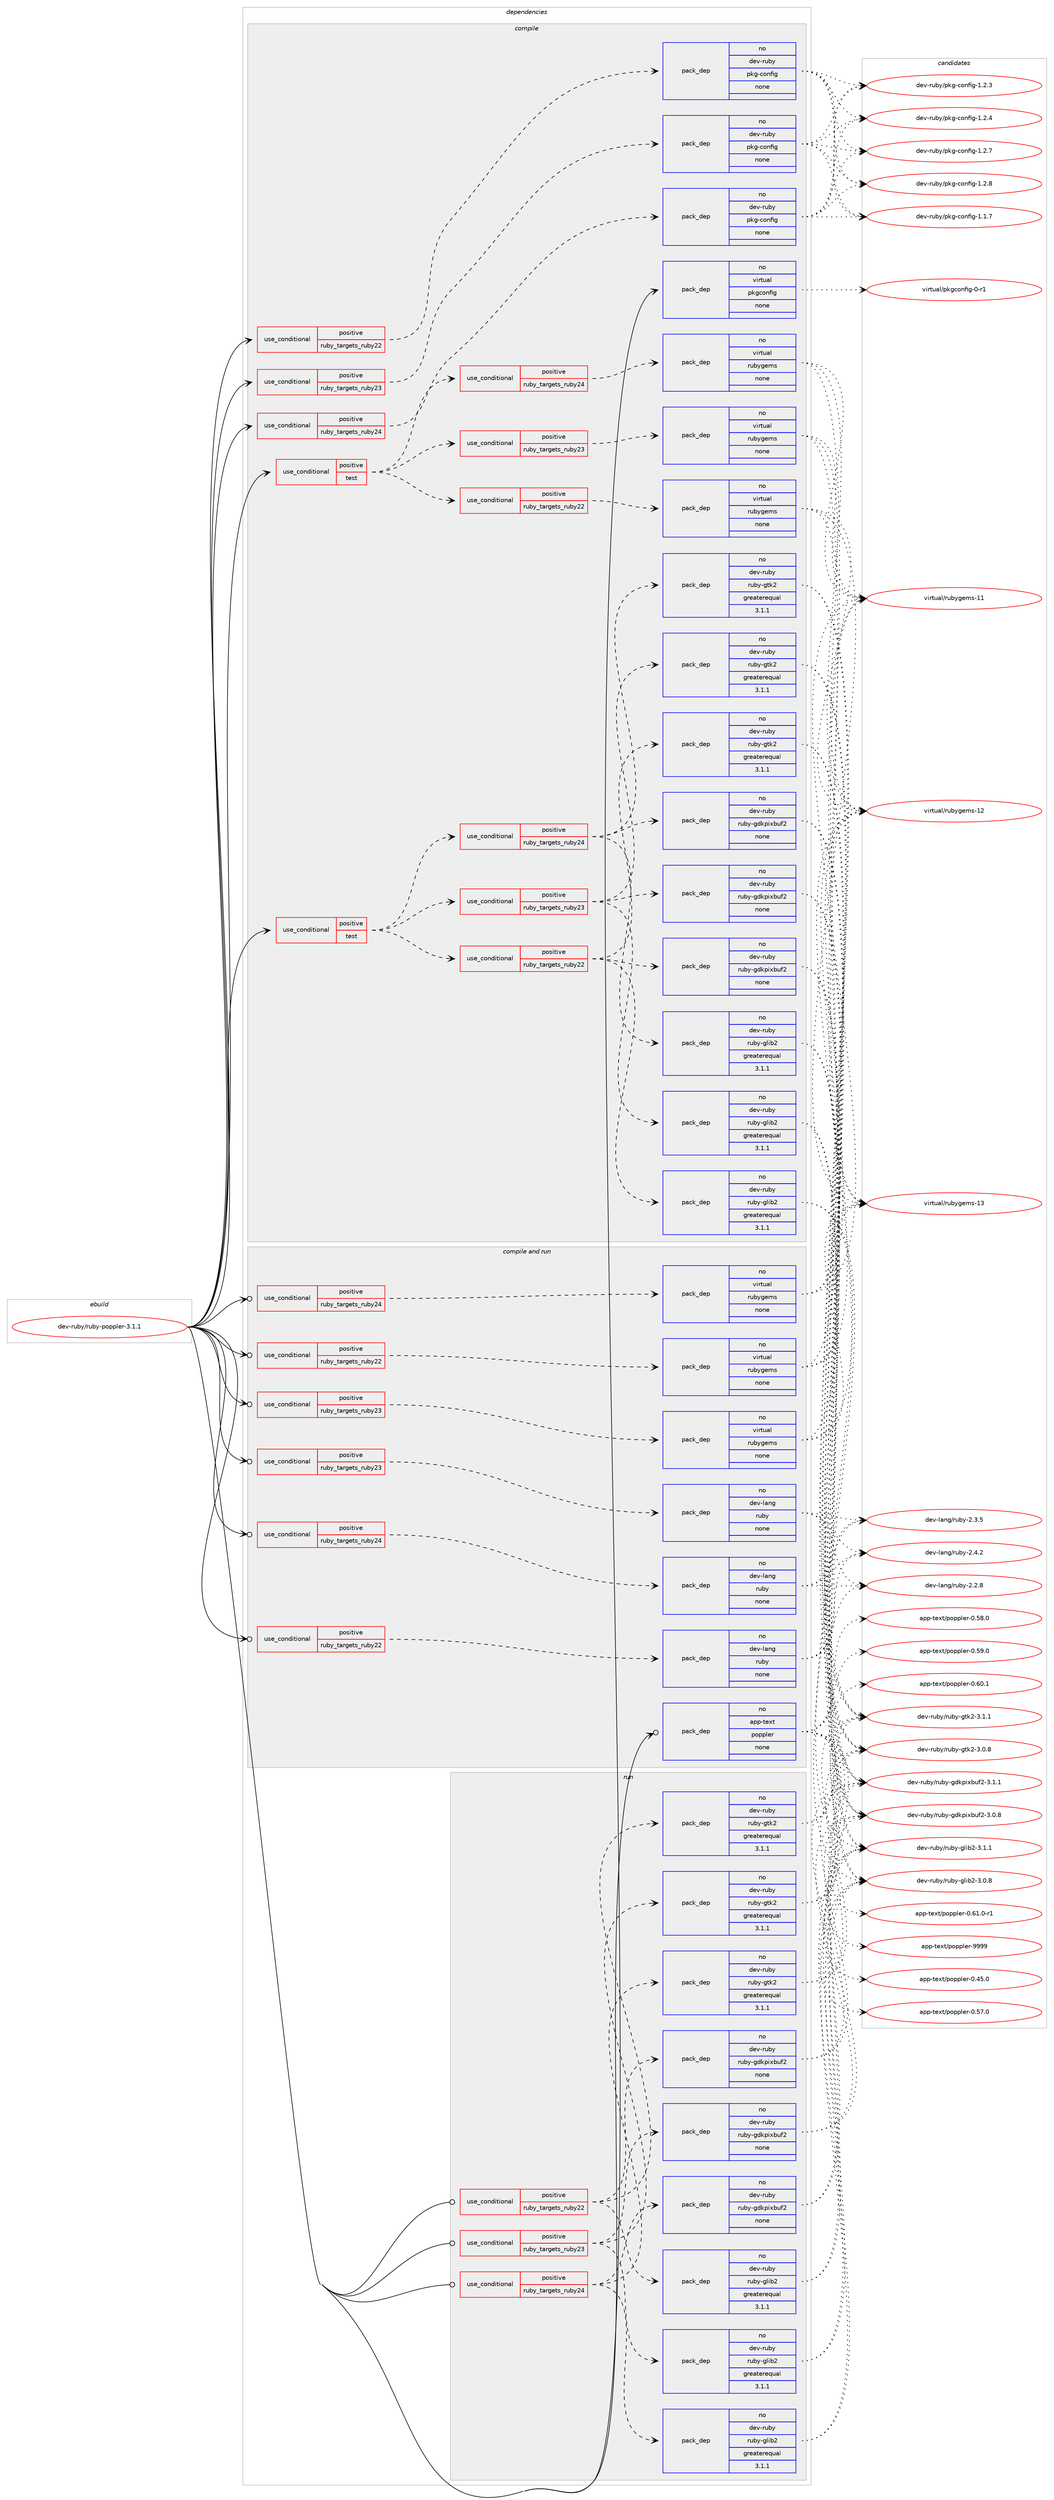 digraph prolog {

# *************
# Graph options
# *************

newrank=true;
concentrate=true;
compound=true;
graph [rankdir=LR,fontname=Helvetica,fontsize=10,ranksep=1.5];#, ranksep=2.5, nodesep=0.2];
edge  [arrowhead=vee];
node  [fontname=Helvetica,fontsize=10];

# **********
# The ebuild
# **********

subgraph cluster_leftcol {
color=gray;
rank=same;
label=<<i>ebuild</i>>;
id [label="dev-ruby/ruby-poppler-3.1.1", color=red, width=4, href="../dev-ruby/ruby-poppler-3.1.1.svg"];
}

# ****************
# The dependencies
# ****************

subgraph cluster_midcol {
color=gray;
label=<<i>dependencies</i>>;
subgraph cluster_compile {
fillcolor="#eeeeee";
style=filled;
label=<<i>compile</i>>;
subgraph cond71620 {
dependency268008 [label=<<TABLE BORDER="0" CELLBORDER="1" CELLSPACING="0" CELLPADDING="4"><TR><TD ROWSPAN="3" CELLPADDING="10">use_conditional</TD></TR><TR><TD>positive</TD></TR><TR><TD>ruby_targets_ruby22</TD></TR></TABLE>>, shape=none, color=red];
subgraph pack192274 {
dependency268009 [label=<<TABLE BORDER="0" CELLBORDER="1" CELLSPACING="0" CELLPADDING="4" WIDTH="220"><TR><TD ROWSPAN="6" CELLPADDING="30">pack_dep</TD></TR><TR><TD WIDTH="110">no</TD></TR><TR><TD>dev-ruby</TD></TR><TR><TD>pkg-config</TD></TR><TR><TD>none</TD></TR><TR><TD></TD></TR></TABLE>>, shape=none, color=blue];
}
dependency268008:e -> dependency268009:w [weight=20,style="dashed",arrowhead="vee"];
}
id:e -> dependency268008:w [weight=20,style="solid",arrowhead="vee"];
subgraph cond71621 {
dependency268010 [label=<<TABLE BORDER="0" CELLBORDER="1" CELLSPACING="0" CELLPADDING="4"><TR><TD ROWSPAN="3" CELLPADDING="10">use_conditional</TD></TR><TR><TD>positive</TD></TR><TR><TD>ruby_targets_ruby23</TD></TR></TABLE>>, shape=none, color=red];
subgraph pack192275 {
dependency268011 [label=<<TABLE BORDER="0" CELLBORDER="1" CELLSPACING="0" CELLPADDING="4" WIDTH="220"><TR><TD ROWSPAN="6" CELLPADDING="30">pack_dep</TD></TR><TR><TD WIDTH="110">no</TD></TR><TR><TD>dev-ruby</TD></TR><TR><TD>pkg-config</TD></TR><TR><TD>none</TD></TR><TR><TD></TD></TR></TABLE>>, shape=none, color=blue];
}
dependency268010:e -> dependency268011:w [weight=20,style="dashed",arrowhead="vee"];
}
id:e -> dependency268010:w [weight=20,style="solid",arrowhead="vee"];
subgraph cond71622 {
dependency268012 [label=<<TABLE BORDER="0" CELLBORDER="1" CELLSPACING="0" CELLPADDING="4"><TR><TD ROWSPAN="3" CELLPADDING="10">use_conditional</TD></TR><TR><TD>positive</TD></TR><TR><TD>ruby_targets_ruby24</TD></TR></TABLE>>, shape=none, color=red];
subgraph pack192276 {
dependency268013 [label=<<TABLE BORDER="0" CELLBORDER="1" CELLSPACING="0" CELLPADDING="4" WIDTH="220"><TR><TD ROWSPAN="6" CELLPADDING="30">pack_dep</TD></TR><TR><TD WIDTH="110">no</TD></TR><TR><TD>dev-ruby</TD></TR><TR><TD>pkg-config</TD></TR><TR><TD>none</TD></TR><TR><TD></TD></TR></TABLE>>, shape=none, color=blue];
}
dependency268012:e -> dependency268013:w [weight=20,style="dashed",arrowhead="vee"];
}
id:e -> dependency268012:w [weight=20,style="solid",arrowhead="vee"];
subgraph cond71623 {
dependency268014 [label=<<TABLE BORDER="0" CELLBORDER="1" CELLSPACING="0" CELLPADDING="4"><TR><TD ROWSPAN="3" CELLPADDING="10">use_conditional</TD></TR><TR><TD>positive</TD></TR><TR><TD>test</TD></TR></TABLE>>, shape=none, color=red];
subgraph cond71624 {
dependency268015 [label=<<TABLE BORDER="0" CELLBORDER="1" CELLSPACING="0" CELLPADDING="4"><TR><TD ROWSPAN="3" CELLPADDING="10">use_conditional</TD></TR><TR><TD>positive</TD></TR><TR><TD>ruby_targets_ruby22</TD></TR></TABLE>>, shape=none, color=red];
subgraph pack192277 {
dependency268016 [label=<<TABLE BORDER="0" CELLBORDER="1" CELLSPACING="0" CELLPADDING="4" WIDTH="220"><TR><TD ROWSPAN="6" CELLPADDING="30">pack_dep</TD></TR><TR><TD WIDTH="110">no</TD></TR><TR><TD>dev-ruby</TD></TR><TR><TD>ruby-gdkpixbuf2</TD></TR><TR><TD>none</TD></TR><TR><TD></TD></TR></TABLE>>, shape=none, color=blue];
}
dependency268015:e -> dependency268016:w [weight=20,style="dashed",arrowhead="vee"];
subgraph pack192278 {
dependency268017 [label=<<TABLE BORDER="0" CELLBORDER="1" CELLSPACING="0" CELLPADDING="4" WIDTH="220"><TR><TD ROWSPAN="6" CELLPADDING="30">pack_dep</TD></TR><TR><TD WIDTH="110">no</TD></TR><TR><TD>dev-ruby</TD></TR><TR><TD>ruby-glib2</TD></TR><TR><TD>greaterequal</TD></TR><TR><TD>3.1.1</TD></TR></TABLE>>, shape=none, color=blue];
}
dependency268015:e -> dependency268017:w [weight=20,style="dashed",arrowhead="vee"];
subgraph pack192279 {
dependency268018 [label=<<TABLE BORDER="0" CELLBORDER="1" CELLSPACING="0" CELLPADDING="4" WIDTH="220"><TR><TD ROWSPAN="6" CELLPADDING="30">pack_dep</TD></TR><TR><TD WIDTH="110">no</TD></TR><TR><TD>dev-ruby</TD></TR><TR><TD>ruby-gtk2</TD></TR><TR><TD>greaterequal</TD></TR><TR><TD>3.1.1</TD></TR></TABLE>>, shape=none, color=blue];
}
dependency268015:e -> dependency268018:w [weight=20,style="dashed",arrowhead="vee"];
}
dependency268014:e -> dependency268015:w [weight=20,style="dashed",arrowhead="vee"];
subgraph cond71625 {
dependency268019 [label=<<TABLE BORDER="0" CELLBORDER="1" CELLSPACING="0" CELLPADDING="4"><TR><TD ROWSPAN="3" CELLPADDING="10">use_conditional</TD></TR><TR><TD>positive</TD></TR><TR><TD>ruby_targets_ruby23</TD></TR></TABLE>>, shape=none, color=red];
subgraph pack192280 {
dependency268020 [label=<<TABLE BORDER="0" CELLBORDER="1" CELLSPACING="0" CELLPADDING="4" WIDTH="220"><TR><TD ROWSPAN="6" CELLPADDING="30">pack_dep</TD></TR><TR><TD WIDTH="110">no</TD></TR><TR><TD>dev-ruby</TD></TR><TR><TD>ruby-gdkpixbuf2</TD></TR><TR><TD>none</TD></TR><TR><TD></TD></TR></TABLE>>, shape=none, color=blue];
}
dependency268019:e -> dependency268020:w [weight=20,style="dashed",arrowhead="vee"];
subgraph pack192281 {
dependency268021 [label=<<TABLE BORDER="0" CELLBORDER="1" CELLSPACING="0" CELLPADDING="4" WIDTH="220"><TR><TD ROWSPAN="6" CELLPADDING="30">pack_dep</TD></TR><TR><TD WIDTH="110">no</TD></TR><TR><TD>dev-ruby</TD></TR><TR><TD>ruby-glib2</TD></TR><TR><TD>greaterequal</TD></TR><TR><TD>3.1.1</TD></TR></TABLE>>, shape=none, color=blue];
}
dependency268019:e -> dependency268021:w [weight=20,style="dashed",arrowhead="vee"];
subgraph pack192282 {
dependency268022 [label=<<TABLE BORDER="0" CELLBORDER="1" CELLSPACING="0" CELLPADDING="4" WIDTH="220"><TR><TD ROWSPAN="6" CELLPADDING="30">pack_dep</TD></TR><TR><TD WIDTH="110">no</TD></TR><TR><TD>dev-ruby</TD></TR><TR><TD>ruby-gtk2</TD></TR><TR><TD>greaterequal</TD></TR><TR><TD>3.1.1</TD></TR></TABLE>>, shape=none, color=blue];
}
dependency268019:e -> dependency268022:w [weight=20,style="dashed",arrowhead="vee"];
}
dependency268014:e -> dependency268019:w [weight=20,style="dashed",arrowhead="vee"];
subgraph cond71626 {
dependency268023 [label=<<TABLE BORDER="0" CELLBORDER="1" CELLSPACING="0" CELLPADDING="4"><TR><TD ROWSPAN="3" CELLPADDING="10">use_conditional</TD></TR><TR><TD>positive</TD></TR><TR><TD>ruby_targets_ruby24</TD></TR></TABLE>>, shape=none, color=red];
subgraph pack192283 {
dependency268024 [label=<<TABLE BORDER="0" CELLBORDER="1" CELLSPACING="0" CELLPADDING="4" WIDTH="220"><TR><TD ROWSPAN="6" CELLPADDING="30">pack_dep</TD></TR><TR><TD WIDTH="110">no</TD></TR><TR><TD>dev-ruby</TD></TR><TR><TD>ruby-gdkpixbuf2</TD></TR><TR><TD>none</TD></TR><TR><TD></TD></TR></TABLE>>, shape=none, color=blue];
}
dependency268023:e -> dependency268024:w [weight=20,style="dashed",arrowhead="vee"];
subgraph pack192284 {
dependency268025 [label=<<TABLE BORDER="0" CELLBORDER="1" CELLSPACING="0" CELLPADDING="4" WIDTH="220"><TR><TD ROWSPAN="6" CELLPADDING="30">pack_dep</TD></TR><TR><TD WIDTH="110">no</TD></TR><TR><TD>dev-ruby</TD></TR><TR><TD>ruby-glib2</TD></TR><TR><TD>greaterequal</TD></TR><TR><TD>3.1.1</TD></TR></TABLE>>, shape=none, color=blue];
}
dependency268023:e -> dependency268025:w [weight=20,style="dashed",arrowhead="vee"];
subgraph pack192285 {
dependency268026 [label=<<TABLE BORDER="0" CELLBORDER="1" CELLSPACING="0" CELLPADDING="4" WIDTH="220"><TR><TD ROWSPAN="6" CELLPADDING="30">pack_dep</TD></TR><TR><TD WIDTH="110">no</TD></TR><TR><TD>dev-ruby</TD></TR><TR><TD>ruby-gtk2</TD></TR><TR><TD>greaterequal</TD></TR><TR><TD>3.1.1</TD></TR></TABLE>>, shape=none, color=blue];
}
dependency268023:e -> dependency268026:w [weight=20,style="dashed",arrowhead="vee"];
}
dependency268014:e -> dependency268023:w [weight=20,style="dashed",arrowhead="vee"];
}
id:e -> dependency268014:w [weight=20,style="solid",arrowhead="vee"];
subgraph cond71627 {
dependency268027 [label=<<TABLE BORDER="0" CELLBORDER="1" CELLSPACING="0" CELLPADDING="4"><TR><TD ROWSPAN="3" CELLPADDING="10">use_conditional</TD></TR><TR><TD>positive</TD></TR><TR><TD>test</TD></TR></TABLE>>, shape=none, color=red];
subgraph cond71628 {
dependency268028 [label=<<TABLE BORDER="0" CELLBORDER="1" CELLSPACING="0" CELLPADDING="4"><TR><TD ROWSPAN="3" CELLPADDING="10">use_conditional</TD></TR><TR><TD>positive</TD></TR><TR><TD>ruby_targets_ruby22</TD></TR></TABLE>>, shape=none, color=red];
subgraph pack192286 {
dependency268029 [label=<<TABLE BORDER="0" CELLBORDER="1" CELLSPACING="0" CELLPADDING="4" WIDTH="220"><TR><TD ROWSPAN="6" CELLPADDING="30">pack_dep</TD></TR><TR><TD WIDTH="110">no</TD></TR><TR><TD>virtual</TD></TR><TR><TD>rubygems</TD></TR><TR><TD>none</TD></TR><TR><TD></TD></TR></TABLE>>, shape=none, color=blue];
}
dependency268028:e -> dependency268029:w [weight=20,style="dashed",arrowhead="vee"];
}
dependency268027:e -> dependency268028:w [weight=20,style="dashed",arrowhead="vee"];
subgraph cond71629 {
dependency268030 [label=<<TABLE BORDER="0" CELLBORDER="1" CELLSPACING="0" CELLPADDING="4"><TR><TD ROWSPAN="3" CELLPADDING="10">use_conditional</TD></TR><TR><TD>positive</TD></TR><TR><TD>ruby_targets_ruby23</TD></TR></TABLE>>, shape=none, color=red];
subgraph pack192287 {
dependency268031 [label=<<TABLE BORDER="0" CELLBORDER="1" CELLSPACING="0" CELLPADDING="4" WIDTH="220"><TR><TD ROWSPAN="6" CELLPADDING="30">pack_dep</TD></TR><TR><TD WIDTH="110">no</TD></TR><TR><TD>virtual</TD></TR><TR><TD>rubygems</TD></TR><TR><TD>none</TD></TR><TR><TD></TD></TR></TABLE>>, shape=none, color=blue];
}
dependency268030:e -> dependency268031:w [weight=20,style="dashed",arrowhead="vee"];
}
dependency268027:e -> dependency268030:w [weight=20,style="dashed",arrowhead="vee"];
subgraph cond71630 {
dependency268032 [label=<<TABLE BORDER="0" CELLBORDER="1" CELLSPACING="0" CELLPADDING="4"><TR><TD ROWSPAN="3" CELLPADDING="10">use_conditional</TD></TR><TR><TD>positive</TD></TR><TR><TD>ruby_targets_ruby24</TD></TR></TABLE>>, shape=none, color=red];
subgraph pack192288 {
dependency268033 [label=<<TABLE BORDER="0" CELLBORDER="1" CELLSPACING="0" CELLPADDING="4" WIDTH="220"><TR><TD ROWSPAN="6" CELLPADDING="30">pack_dep</TD></TR><TR><TD WIDTH="110">no</TD></TR><TR><TD>virtual</TD></TR><TR><TD>rubygems</TD></TR><TR><TD>none</TD></TR><TR><TD></TD></TR></TABLE>>, shape=none, color=blue];
}
dependency268032:e -> dependency268033:w [weight=20,style="dashed",arrowhead="vee"];
}
dependency268027:e -> dependency268032:w [weight=20,style="dashed",arrowhead="vee"];
}
id:e -> dependency268027:w [weight=20,style="solid",arrowhead="vee"];
subgraph pack192289 {
dependency268034 [label=<<TABLE BORDER="0" CELLBORDER="1" CELLSPACING="0" CELLPADDING="4" WIDTH="220"><TR><TD ROWSPAN="6" CELLPADDING="30">pack_dep</TD></TR><TR><TD WIDTH="110">no</TD></TR><TR><TD>virtual</TD></TR><TR><TD>pkgconfig</TD></TR><TR><TD>none</TD></TR><TR><TD></TD></TR></TABLE>>, shape=none, color=blue];
}
id:e -> dependency268034:w [weight=20,style="solid",arrowhead="vee"];
}
subgraph cluster_compileandrun {
fillcolor="#eeeeee";
style=filled;
label=<<i>compile and run</i>>;
subgraph cond71631 {
dependency268035 [label=<<TABLE BORDER="0" CELLBORDER="1" CELLSPACING="0" CELLPADDING="4"><TR><TD ROWSPAN="3" CELLPADDING="10">use_conditional</TD></TR><TR><TD>positive</TD></TR><TR><TD>ruby_targets_ruby22</TD></TR></TABLE>>, shape=none, color=red];
subgraph pack192290 {
dependency268036 [label=<<TABLE BORDER="0" CELLBORDER="1" CELLSPACING="0" CELLPADDING="4" WIDTH="220"><TR><TD ROWSPAN="6" CELLPADDING="30">pack_dep</TD></TR><TR><TD WIDTH="110">no</TD></TR><TR><TD>dev-lang</TD></TR><TR><TD>ruby</TD></TR><TR><TD>none</TD></TR><TR><TD></TD></TR></TABLE>>, shape=none, color=blue];
}
dependency268035:e -> dependency268036:w [weight=20,style="dashed",arrowhead="vee"];
}
id:e -> dependency268035:w [weight=20,style="solid",arrowhead="odotvee"];
subgraph cond71632 {
dependency268037 [label=<<TABLE BORDER="0" CELLBORDER="1" CELLSPACING="0" CELLPADDING="4"><TR><TD ROWSPAN="3" CELLPADDING="10">use_conditional</TD></TR><TR><TD>positive</TD></TR><TR><TD>ruby_targets_ruby22</TD></TR></TABLE>>, shape=none, color=red];
subgraph pack192291 {
dependency268038 [label=<<TABLE BORDER="0" CELLBORDER="1" CELLSPACING="0" CELLPADDING="4" WIDTH="220"><TR><TD ROWSPAN="6" CELLPADDING="30">pack_dep</TD></TR><TR><TD WIDTH="110">no</TD></TR><TR><TD>virtual</TD></TR><TR><TD>rubygems</TD></TR><TR><TD>none</TD></TR><TR><TD></TD></TR></TABLE>>, shape=none, color=blue];
}
dependency268037:e -> dependency268038:w [weight=20,style="dashed",arrowhead="vee"];
}
id:e -> dependency268037:w [weight=20,style="solid",arrowhead="odotvee"];
subgraph cond71633 {
dependency268039 [label=<<TABLE BORDER="0" CELLBORDER="1" CELLSPACING="0" CELLPADDING="4"><TR><TD ROWSPAN="3" CELLPADDING="10">use_conditional</TD></TR><TR><TD>positive</TD></TR><TR><TD>ruby_targets_ruby23</TD></TR></TABLE>>, shape=none, color=red];
subgraph pack192292 {
dependency268040 [label=<<TABLE BORDER="0" CELLBORDER="1" CELLSPACING="0" CELLPADDING="4" WIDTH="220"><TR><TD ROWSPAN="6" CELLPADDING="30">pack_dep</TD></TR><TR><TD WIDTH="110">no</TD></TR><TR><TD>dev-lang</TD></TR><TR><TD>ruby</TD></TR><TR><TD>none</TD></TR><TR><TD></TD></TR></TABLE>>, shape=none, color=blue];
}
dependency268039:e -> dependency268040:w [weight=20,style="dashed",arrowhead="vee"];
}
id:e -> dependency268039:w [weight=20,style="solid",arrowhead="odotvee"];
subgraph cond71634 {
dependency268041 [label=<<TABLE BORDER="0" CELLBORDER="1" CELLSPACING="0" CELLPADDING="4"><TR><TD ROWSPAN="3" CELLPADDING="10">use_conditional</TD></TR><TR><TD>positive</TD></TR><TR><TD>ruby_targets_ruby23</TD></TR></TABLE>>, shape=none, color=red];
subgraph pack192293 {
dependency268042 [label=<<TABLE BORDER="0" CELLBORDER="1" CELLSPACING="0" CELLPADDING="4" WIDTH="220"><TR><TD ROWSPAN="6" CELLPADDING="30">pack_dep</TD></TR><TR><TD WIDTH="110">no</TD></TR><TR><TD>virtual</TD></TR><TR><TD>rubygems</TD></TR><TR><TD>none</TD></TR><TR><TD></TD></TR></TABLE>>, shape=none, color=blue];
}
dependency268041:e -> dependency268042:w [weight=20,style="dashed",arrowhead="vee"];
}
id:e -> dependency268041:w [weight=20,style="solid",arrowhead="odotvee"];
subgraph cond71635 {
dependency268043 [label=<<TABLE BORDER="0" CELLBORDER="1" CELLSPACING="0" CELLPADDING="4"><TR><TD ROWSPAN="3" CELLPADDING="10">use_conditional</TD></TR><TR><TD>positive</TD></TR><TR><TD>ruby_targets_ruby24</TD></TR></TABLE>>, shape=none, color=red];
subgraph pack192294 {
dependency268044 [label=<<TABLE BORDER="0" CELLBORDER="1" CELLSPACING="0" CELLPADDING="4" WIDTH="220"><TR><TD ROWSPAN="6" CELLPADDING="30">pack_dep</TD></TR><TR><TD WIDTH="110">no</TD></TR><TR><TD>dev-lang</TD></TR><TR><TD>ruby</TD></TR><TR><TD>none</TD></TR><TR><TD></TD></TR></TABLE>>, shape=none, color=blue];
}
dependency268043:e -> dependency268044:w [weight=20,style="dashed",arrowhead="vee"];
}
id:e -> dependency268043:w [weight=20,style="solid",arrowhead="odotvee"];
subgraph cond71636 {
dependency268045 [label=<<TABLE BORDER="0" CELLBORDER="1" CELLSPACING="0" CELLPADDING="4"><TR><TD ROWSPAN="3" CELLPADDING="10">use_conditional</TD></TR><TR><TD>positive</TD></TR><TR><TD>ruby_targets_ruby24</TD></TR></TABLE>>, shape=none, color=red];
subgraph pack192295 {
dependency268046 [label=<<TABLE BORDER="0" CELLBORDER="1" CELLSPACING="0" CELLPADDING="4" WIDTH="220"><TR><TD ROWSPAN="6" CELLPADDING="30">pack_dep</TD></TR><TR><TD WIDTH="110">no</TD></TR><TR><TD>virtual</TD></TR><TR><TD>rubygems</TD></TR><TR><TD>none</TD></TR><TR><TD></TD></TR></TABLE>>, shape=none, color=blue];
}
dependency268045:e -> dependency268046:w [weight=20,style="dashed",arrowhead="vee"];
}
id:e -> dependency268045:w [weight=20,style="solid",arrowhead="odotvee"];
subgraph pack192296 {
dependency268047 [label=<<TABLE BORDER="0" CELLBORDER="1" CELLSPACING="0" CELLPADDING="4" WIDTH="220"><TR><TD ROWSPAN="6" CELLPADDING="30">pack_dep</TD></TR><TR><TD WIDTH="110">no</TD></TR><TR><TD>app-text</TD></TR><TR><TD>poppler</TD></TR><TR><TD>none</TD></TR><TR><TD></TD></TR></TABLE>>, shape=none, color=blue];
}
id:e -> dependency268047:w [weight=20,style="solid",arrowhead="odotvee"];
}
subgraph cluster_run {
fillcolor="#eeeeee";
style=filled;
label=<<i>run</i>>;
subgraph cond71637 {
dependency268048 [label=<<TABLE BORDER="0" CELLBORDER="1" CELLSPACING="0" CELLPADDING="4"><TR><TD ROWSPAN="3" CELLPADDING="10">use_conditional</TD></TR><TR><TD>positive</TD></TR><TR><TD>ruby_targets_ruby22</TD></TR></TABLE>>, shape=none, color=red];
subgraph pack192297 {
dependency268049 [label=<<TABLE BORDER="0" CELLBORDER="1" CELLSPACING="0" CELLPADDING="4" WIDTH="220"><TR><TD ROWSPAN="6" CELLPADDING="30">pack_dep</TD></TR><TR><TD WIDTH="110">no</TD></TR><TR><TD>dev-ruby</TD></TR><TR><TD>ruby-gdkpixbuf2</TD></TR><TR><TD>none</TD></TR><TR><TD></TD></TR></TABLE>>, shape=none, color=blue];
}
dependency268048:e -> dependency268049:w [weight=20,style="dashed",arrowhead="vee"];
subgraph pack192298 {
dependency268050 [label=<<TABLE BORDER="0" CELLBORDER="1" CELLSPACING="0" CELLPADDING="4" WIDTH="220"><TR><TD ROWSPAN="6" CELLPADDING="30">pack_dep</TD></TR><TR><TD WIDTH="110">no</TD></TR><TR><TD>dev-ruby</TD></TR><TR><TD>ruby-glib2</TD></TR><TR><TD>greaterequal</TD></TR><TR><TD>3.1.1</TD></TR></TABLE>>, shape=none, color=blue];
}
dependency268048:e -> dependency268050:w [weight=20,style="dashed",arrowhead="vee"];
subgraph pack192299 {
dependency268051 [label=<<TABLE BORDER="0" CELLBORDER="1" CELLSPACING="0" CELLPADDING="4" WIDTH="220"><TR><TD ROWSPAN="6" CELLPADDING="30">pack_dep</TD></TR><TR><TD WIDTH="110">no</TD></TR><TR><TD>dev-ruby</TD></TR><TR><TD>ruby-gtk2</TD></TR><TR><TD>greaterequal</TD></TR><TR><TD>3.1.1</TD></TR></TABLE>>, shape=none, color=blue];
}
dependency268048:e -> dependency268051:w [weight=20,style="dashed",arrowhead="vee"];
}
id:e -> dependency268048:w [weight=20,style="solid",arrowhead="odot"];
subgraph cond71638 {
dependency268052 [label=<<TABLE BORDER="0" CELLBORDER="1" CELLSPACING="0" CELLPADDING="4"><TR><TD ROWSPAN="3" CELLPADDING="10">use_conditional</TD></TR><TR><TD>positive</TD></TR><TR><TD>ruby_targets_ruby23</TD></TR></TABLE>>, shape=none, color=red];
subgraph pack192300 {
dependency268053 [label=<<TABLE BORDER="0" CELLBORDER="1" CELLSPACING="0" CELLPADDING="4" WIDTH="220"><TR><TD ROWSPAN="6" CELLPADDING="30">pack_dep</TD></TR><TR><TD WIDTH="110">no</TD></TR><TR><TD>dev-ruby</TD></TR><TR><TD>ruby-gdkpixbuf2</TD></TR><TR><TD>none</TD></TR><TR><TD></TD></TR></TABLE>>, shape=none, color=blue];
}
dependency268052:e -> dependency268053:w [weight=20,style="dashed",arrowhead="vee"];
subgraph pack192301 {
dependency268054 [label=<<TABLE BORDER="0" CELLBORDER="1" CELLSPACING="0" CELLPADDING="4" WIDTH="220"><TR><TD ROWSPAN="6" CELLPADDING="30">pack_dep</TD></TR><TR><TD WIDTH="110">no</TD></TR><TR><TD>dev-ruby</TD></TR><TR><TD>ruby-glib2</TD></TR><TR><TD>greaterequal</TD></TR><TR><TD>3.1.1</TD></TR></TABLE>>, shape=none, color=blue];
}
dependency268052:e -> dependency268054:w [weight=20,style="dashed",arrowhead="vee"];
subgraph pack192302 {
dependency268055 [label=<<TABLE BORDER="0" CELLBORDER="1" CELLSPACING="0" CELLPADDING="4" WIDTH="220"><TR><TD ROWSPAN="6" CELLPADDING="30">pack_dep</TD></TR><TR><TD WIDTH="110">no</TD></TR><TR><TD>dev-ruby</TD></TR><TR><TD>ruby-gtk2</TD></TR><TR><TD>greaterequal</TD></TR><TR><TD>3.1.1</TD></TR></TABLE>>, shape=none, color=blue];
}
dependency268052:e -> dependency268055:w [weight=20,style="dashed",arrowhead="vee"];
}
id:e -> dependency268052:w [weight=20,style="solid",arrowhead="odot"];
subgraph cond71639 {
dependency268056 [label=<<TABLE BORDER="0" CELLBORDER="1" CELLSPACING="0" CELLPADDING="4"><TR><TD ROWSPAN="3" CELLPADDING="10">use_conditional</TD></TR><TR><TD>positive</TD></TR><TR><TD>ruby_targets_ruby24</TD></TR></TABLE>>, shape=none, color=red];
subgraph pack192303 {
dependency268057 [label=<<TABLE BORDER="0" CELLBORDER="1" CELLSPACING="0" CELLPADDING="4" WIDTH="220"><TR><TD ROWSPAN="6" CELLPADDING="30">pack_dep</TD></TR><TR><TD WIDTH="110">no</TD></TR><TR><TD>dev-ruby</TD></TR><TR><TD>ruby-gdkpixbuf2</TD></TR><TR><TD>none</TD></TR><TR><TD></TD></TR></TABLE>>, shape=none, color=blue];
}
dependency268056:e -> dependency268057:w [weight=20,style="dashed",arrowhead="vee"];
subgraph pack192304 {
dependency268058 [label=<<TABLE BORDER="0" CELLBORDER="1" CELLSPACING="0" CELLPADDING="4" WIDTH="220"><TR><TD ROWSPAN="6" CELLPADDING="30">pack_dep</TD></TR><TR><TD WIDTH="110">no</TD></TR><TR><TD>dev-ruby</TD></TR><TR><TD>ruby-glib2</TD></TR><TR><TD>greaterequal</TD></TR><TR><TD>3.1.1</TD></TR></TABLE>>, shape=none, color=blue];
}
dependency268056:e -> dependency268058:w [weight=20,style="dashed",arrowhead="vee"];
subgraph pack192305 {
dependency268059 [label=<<TABLE BORDER="0" CELLBORDER="1" CELLSPACING="0" CELLPADDING="4" WIDTH="220"><TR><TD ROWSPAN="6" CELLPADDING="30">pack_dep</TD></TR><TR><TD WIDTH="110">no</TD></TR><TR><TD>dev-ruby</TD></TR><TR><TD>ruby-gtk2</TD></TR><TR><TD>greaterequal</TD></TR><TR><TD>3.1.1</TD></TR></TABLE>>, shape=none, color=blue];
}
dependency268056:e -> dependency268059:w [weight=20,style="dashed",arrowhead="vee"];
}
id:e -> dependency268056:w [weight=20,style="solid",arrowhead="odot"];
}
}

# **************
# The candidates
# **************

subgraph cluster_choices {
rank=same;
color=gray;
label=<<i>candidates</i>>;

subgraph choice192274 {
color=black;
nodesep=1;
choice1001011184511411798121471121071034599111110102105103454946494655 [label="dev-ruby/pkg-config-1.1.7", color=red, width=4,href="../dev-ruby/pkg-config-1.1.7.svg"];
choice1001011184511411798121471121071034599111110102105103454946504651 [label="dev-ruby/pkg-config-1.2.3", color=red, width=4,href="../dev-ruby/pkg-config-1.2.3.svg"];
choice1001011184511411798121471121071034599111110102105103454946504652 [label="dev-ruby/pkg-config-1.2.4", color=red, width=4,href="../dev-ruby/pkg-config-1.2.4.svg"];
choice1001011184511411798121471121071034599111110102105103454946504655 [label="dev-ruby/pkg-config-1.2.7", color=red, width=4,href="../dev-ruby/pkg-config-1.2.7.svg"];
choice1001011184511411798121471121071034599111110102105103454946504656 [label="dev-ruby/pkg-config-1.2.8", color=red, width=4,href="../dev-ruby/pkg-config-1.2.8.svg"];
dependency268009:e -> choice1001011184511411798121471121071034599111110102105103454946494655:w [style=dotted,weight="100"];
dependency268009:e -> choice1001011184511411798121471121071034599111110102105103454946504651:w [style=dotted,weight="100"];
dependency268009:e -> choice1001011184511411798121471121071034599111110102105103454946504652:w [style=dotted,weight="100"];
dependency268009:e -> choice1001011184511411798121471121071034599111110102105103454946504655:w [style=dotted,weight="100"];
dependency268009:e -> choice1001011184511411798121471121071034599111110102105103454946504656:w [style=dotted,weight="100"];
}
subgraph choice192275 {
color=black;
nodesep=1;
choice1001011184511411798121471121071034599111110102105103454946494655 [label="dev-ruby/pkg-config-1.1.7", color=red, width=4,href="../dev-ruby/pkg-config-1.1.7.svg"];
choice1001011184511411798121471121071034599111110102105103454946504651 [label="dev-ruby/pkg-config-1.2.3", color=red, width=4,href="../dev-ruby/pkg-config-1.2.3.svg"];
choice1001011184511411798121471121071034599111110102105103454946504652 [label="dev-ruby/pkg-config-1.2.4", color=red, width=4,href="../dev-ruby/pkg-config-1.2.4.svg"];
choice1001011184511411798121471121071034599111110102105103454946504655 [label="dev-ruby/pkg-config-1.2.7", color=red, width=4,href="../dev-ruby/pkg-config-1.2.7.svg"];
choice1001011184511411798121471121071034599111110102105103454946504656 [label="dev-ruby/pkg-config-1.2.8", color=red, width=4,href="../dev-ruby/pkg-config-1.2.8.svg"];
dependency268011:e -> choice1001011184511411798121471121071034599111110102105103454946494655:w [style=dotted,weight="100"];
dependency268011:e -> choice1001011184511411798121471121071034599111110102105103454946504651:w [style=dotted,weight="100"];
dependency268011:e -> choice1001011184511411798121471121071034599111110102105103454946504652:w [style=dotted,weight="100"];
dependency268011:e -> choice1001011184511411798121471121071034599111110102105103454946504655:w [style=dotted,weight="100"];
dependency268011:e -> choice1001011184511411798121471121071034599111110102105103454946504656:w [style=dotted,weight="100"];
}
subgraph choice192276 {
color=black;
nodesep=1;
choice1001011184511411798121471121071034599111110102105103454946494655 [label="dev-ruby/pkg-config-1.1.7", color=red, width=4,href="../dev-ruby/pkg-config-1.1.7.svg"];
choice1001011184511411798121471121071034599111110102105103454946504651 [label="dev-ruby/pkg-config-1.2.3", color=red, width=4,href="../dev-ruby/pkg-config-1.2.3.svg"];
choice1001011184511411798121471121071034599111110102105103454946504652 [label="dev-ruby/pkg-config-1.2.4", color=red, width=4,href="../dev-ruby/pkg-config-1.2.4.svg"];
choice1001011184511411798121471121071034599111110102105103454946504655 [label="dev-ruby/pkg-config-1.2.7", color=red, width=4,href="../dev-ruby/pkg-config-1.2.7.svg"];
choice1001011184511411798121471121071034599111110102105103454946504656 [label="dev-ruby/pkg-config-1.2.8", color=red, width=4,href="../dev-ruby/pkg-config-1.2.8.svg"];
dependency268013:e -> choice1001011184511411798121471121071034599111110102105103454946494655:w [style=dotted,weight="100"];
dependency268013:e -> choice1001011184511411798121471121071034599111110102105103454946504651:w [style=dotted,weight="100"];
dependency268013:e -> choice1001011184511411798121471121071034599111110102105103454946504652:w [style=dotted,weight="100"];
dependency268013:e -> choice1001011184511411798121471121071034599111110102105103454946504655:w [style=dotted,weight="100"];
dependency268013:e -> choice1001011184511411798121471121071034599111110102105103454946504656:w [style=dotted,weight="100"];
}
subgraph choice192277 {
color=black;
nodesep=1;
choice10010111845114117981214711411798121451031001071121051209811710250455146484656 [label="dev-ruby/ruby-gdkpixbuf2-3.0.8", color=red, width=4,href="../dev-ruby/ruby-gdkpixbuf2-3.0.8.svg"];
choice10010111845114117981214711411798121451031001071121051209811710250455146494649 [label="dev-ruby/ruby-gdkpixbuf2-3.1.1", color=red, width=4,href="../dev-ruby/ruby-gdkpixbuf2-3.1.1.svg"];
dependency268016:e -> choice10010111845114117981214711411798121451031001071121051209811710250455146484656:w [style=dotted,weight="100"];
dependency268016:e -> choice10010111845114117981214711411798121451031001071121051209811710250455146494649:w [style=dotted,weight="100"];
}
subgraph choice192278 {
color=black;
nodesep=1;
choice10010111845114117981214711411798121451031081059850455146484656 [label="dev-ruby/ruby-glib2-3.0.8", color=red, width=4,href="../dev-ruby/ruby-glib2-3.0.8.svg"];
choice10010111845114117981214711411798121451031081059850455146494649 [label="dev-ruby/ruby-glib2-3.1.1", color=red, width=4,href="../dev-ruby/ruby-glib2-3.1.1.svg"];
dependency268017:e -> choice10010111845114117981214711411798121451031081059850455146484656:w [style=dotted,weight="100"];
dependency268017:e -> choice10010111845114117981214711411798121451031081059850455146494649:w [style=dotted,weight="100"];
}
subgraph choice192279 {
color=black;
nodesep=1;
choice100101118451141179812147114117981214510311610750455146484656 [label="dev-ruby/ruby-gtk2-3.0.8", color=red, width=4,href="../dev-ruby/ruby-gtk2-3.0.8.svg"];
choice100101118451141179812147114117981214510311610750455146494649 [label="dev-ruby/ruby-gtk2-3.1.1", color=red, width=4,href="../dev-ruby/ruby-gtk2-3.1.1.svg"];
dependency268018:e -> choice100101118451141179812147114117981214510311610750455146484656:w [style=dotted,weight="100"];
dependency268018:e -> choice100101118451141179812147114117981214510311610750455146494649:w [style=dotted,weight="100"];
}
subgraph choice192280 {
color=black;
nodesep=1;
choice10010111845114117981214711411798121451031001071121051209811710250455146484656 [label="dev-ruby/ruby-gdkpixbuf2-3.0.8", color=red, width=4,href="../dev-ruby/ruby-gdkpixbuf2-3.0.8.svg"];
choice10010111845114117981214711411798121451031001071121051209811710250455146494649 [label="dev-ruby/ruby-gdkpixbuf2-3.1.1", color=red, width=4,href="../dev-ruby/ruby-gdkpixbuf2-3.1.1.svg"];
dependency268020:e -> choice10010111845114117981214711411798121451031001071121051209811710250455146484656:w [style=dotted,weight="100"];
dependency268020:e -> choice10010111845114117981214711411798121451031001071121051209811710250455146494649:w [style=dotted,weight="100"];
}
subgraph choice192281 {
color=black;
nodesep=1;
choice10010111845114117981214711411798121451031081059850455146484656 [label="dev-ruby/ruby-glib2-3.0.8", color=red, width=4,href="../dev-ruby/ruby-glib2-3.0.8.svg"];
choice10010111845114117981214711411798121451031081059850455146494649 [label="dev-ruby/ruby-glib2-3.1.1", color=red, width=4,href="../dev-ruby/ruby-glib2-3.1.1.svg"];
dependency268021:e -> choice10010111845114117981214711411798121451031081059850455146484656:w [style=dotted,weight="100"];
dependency268021:e -> choice10010111845114117981214711411798121451031081059850455146494649:w [style=dotted,weight="100"];
}
subgraph choice192282 {
color=black;
nodesep=1;
choice100101118451141179812147114117981214510311610750455146484656 [label="dev-ruby/ruby-gtk2-3.0.8", color=red, width=4,href="../dev-ruby/ruby-gtk2-3.0.8.svg"];
choice100101118451141179812147114117981214510311610750455146494649 [label="dev-ruby/ruby-gtk2-3.1.1", color=red, width=4,href="../dev-ruby/ruby-gtk2-3.1.1.svg"];
dependency268022:e -> choice100101118451141179812147114117981214510311610750455146484656:w [style=dotted,weight="100"];
dependency268022:e -> choice100101118451141179812147114117981214510311610750455146494649:w [style=dotted,weight="100"];
}
subgraph choice192283 {
color=black;
nodesep=1;
choice10010111845114117981214711411798121451031001071121051209811710250455146484656 [label="dev-ruby/ruby-gdkpixbuf2-3.0.8", color=red, width=4,href="../dev-ruby/ruby-gdkpixbuf2-3.0.8.svg"];
choice10010111845114117981214711411798121451031001071121051209811710250455146494649 [label="dev-ruby/ruby-gdkpixbuf2-3.1.1", color=red, width=4,href="../dev-ruby/ruby-gdkpixbuf2-3.1.1.svg"];
dependency268024:e -> choice10010111845114117981214711411798121451031001071121051209811710250455146484656:w [style=dotted,weight="100"];
dependency268024:e -> choice10010111845114117981214711411798121451031001071121051209811710250455146494649:w [style=dotted,weight="100"];
}
subgraph choice192284 {
color=black;
nodesep=1;
choice10010111845114117981214711411798121451031081059850455146484656 [label="dev-ruby/ruby-glib2-3.0.8", color=red, width=4,href="../dev-ruby/ruby-glib2-3.0.8.svg"];
choice10010111845114117981214711411798121451031081059850455146494649 [label="dev-ruby/ruby-glib2-3.1.1", color=red, width=4,href="../dev-ruby/ruby-glib2-3.1.1.svg"];
dependency268025:e -> choice10010111845114117981214711411798121451031081059850455146484656:w [style=dotted,weight="100"];
dependency268025:e -> choice10010111845114117981214711411798121451031081059850455146494649:w [style=dotted,weight="100"];
}
subgraph choice192285 {
color=black;
nodesep=1;
choice100101118451141179812147114117981214510311610750455146484656 [label="dev-ruby/ruby-gtk2-3.0.8", color=red, width=4,href="../dev-ruby/ruby-gtk2-3.0.8.svg"];
choice100101118451141179812147114117981214510311610750455146494649 [label="dev-ruby/ruby-gtk2-3.1.1", color=red, width=4,href="../dev-ruby/ruby-gtk2-3.1.1.svg"];
dependency268026:e -> choice100101118451141179812147114117981214510311610750455146484656:w [style=dotted,weight="100"];
dependency268026:e -> choice100101118451141179812147114117981214510311610750455146494649:w [style=dotted,weight="100"];
}
subgraph choice192286 {
color=black;
nodesep=1;
choice118105114116117971084711411798121103101109115454949 [label="virtual/rubygems-11", color=red, width=4,href="../virtual/rubygems-11.svg"];
choice118105114116117971084711411798121103101109115454950 [label="virtual/rubygems-12", color=red, width=4,href="../virtual/rubygems-12.svg"];
choice118105114116117971084711411798121103101109115454951 [label="virtual/rubygems-13", color=red, width=4,href="../virtual/rubygems-13.svg"];
dependency268029:e -> choice118105114116117971084711411798121103101109115454949:w [style=dotted,weight="100"];
dependency268029:e -> choice118105114116117971084711411798121103101109115454950:w [style=dotted,weight="100"];
dependency268029:e -> choice118105114116117971084711411798121103101109115454951:w [style=dotted,weight="100"];
}
subgraph choice192287 {
color=black;
nodesep=1;
choice118105114116117971084711411798121103101109115454949 [label="virtual/rubygems-11", color=red, width=4,href="../virtual/rubygems-11.svg"];
choice118105114116117971084711411798121103101109115454950 [label="virtual/rubygems-12", color=red, width=4,href="../virtual/rubygems-12.svg"];
choice118105114116117971084711411798121103101109115454951 [label="virtual/rubygems-13", color=red, width=4,href="../virtual/rubygems-13.svg"];
dependency268031:e -> choice118105114116117971084711411798121103101109115454949:w [style=dotted,weight="100"];
dependency268031:e -> choice118105114116117971084711411798121103101109115454950:w [style=dotted,weight="100"];
dependency268031:e -> choice118105114116117971084711411798121103101109115454951:w [style=dotted,weight="100"];
}
subgraph choice192288 {
color=black;
nodesep=1;
choice118105114116117971084711411798121103101109115454949 [label="virtual/rubygems-11", color=red, width=4,href="../virtual/rubygems-11.svg"];
choice118105114116117971084711411798121103101109115454950 [label="virtual/rubygems-12", color=red, width=4,href="../virtual/rubygems-12.svg"];
choice118105114116117971084711411798121103101109115454951 [label="virtual/rubygems-13", color=red, width=4,href="../virtual/rubygems-13.svg"];
dependency268033:e -> choice118105114116117971084711411798121103101109115454949:w [style=dotted,weight="100"];
dependency268033:e -> choice118105114116117971084711411798121103101109115454950:w [style=dotted,weight="100"];
dependency268033:e -> choice118105114116117971084711411798121103101109115454951:w [style=dotted,weight="100"];
}
subgraph choice192289 {
color=black;
nodesep=1;
choice11810511411611797108471121071039911111010210510345484511449 [label="virtual/pkgconfig-0-r1", color=red, width=4,href="../virtual/pkgconfig-0-r1.svg"];
dependency268034:e -> choice11810511411611797108471121071039911111010210510345484511449:w [style=dotted,weight="100"];
}
subgraph choice192290 {
color=black;
nodesep=1;
choice10010111845108971101034711411798121455046504656 [label="dev-lang/ruby-2.2.8", color=red, width=4,href="../dev-lang/ruby-2.2.8.svg"];
choice10010111845108971101034711411798121455046514653 [label="dev-lang/ruby-2.3.5", color=red, width=4,href="../dev-lang/ruby-2.3.5.svg"];
choice10010111845108971101034711411798121455046524650 [label="dev-lang/ruby-2.4.2", color=red, width=4,href="../dev-lang/ruby-2.4.2.svg"];
dependency268036:e -> choice10010111845108971101034711411798121455046504656:w [style=dotted,weight="100"];
dependency268036:e -> choice10010111845108971101034711411798121455046514653:w [style=dotted,weight="100"];
dependency268036:e -> choice10010111845108971101034711411798121455046524650:w [style=dotted,weight="100"];
}
subgraph choice192291 {
color=black;
nodesep=1;
choice118105114116117971084711411798121103101109115454949 [label="virtual/rubygems-11", color=red, width=4,href="../virtual/rubygems-11.svg"];
choice118105114116117971084711411798121103101109115454950 [label="virtual/rubygems-12", color=red, width=4,href="../virtual/rubygems-12.svg"];
choice118105114116117971084711411798121103101109115454951 [label="virtual/rubygems-13", color=red, width=4,href="../virtual/rubygems-13.svg"];
dependency268038:e -> choice118105114116117971084711411798121103101109115454949:w [style=dotted,weight="100"];
dependency268038:e -> choice118105114116117971084711411798121103101109115454950:w [style=dotted,weight="100"];
dependency268038:e -> choice118105114116117971084711411798121103101109115454951:w [style=dotted,weight="100"];
}
subgraph choice192292 {
color=black;
nodesep=1;
choice10010111845108971101034711411798121455046504656 [label="dev-lang/ruby-2.2.8", color=red, width=4,href="../dev-lang/ruby-2.2.8.svg"];
choice10010111845108971101034711411798121455046514653 [label="dev-lang/ruby-2.3.5", color=red, width=4,href="../dev-lang/ruby-2.3.5.svg"];
choice10010111845108971101034711411798121455046524650 [label="dev-lang/ruby-2.4.2", color=red, width=4,href="../dev-lang/ruby-2.4.2.svg"];
dependency268040:e -> choice10010111845108971101034711411798121455046504656:w [style=dotted,weight="100"];
dependency268040:e -> choice10010111845108971101034711411798121455046514653:w [style=dotted,weight="100"];
dependency268040:e -> choice10010111845108971101034711411798121455046524650:w [style=dotted,weight="100"];
}
subgraph choice192293 {
color=black;
nodesep=1;
choice118105114116117971084711411798121103101109115454949 [label="virtual/rubygems-11", color=red, width=4,href="../virtual/rubygems-11.svg"];
choice118105114116117971084711411798121103101109115454950 [label="virtual/rubygems-12", color=red, width=4,href="../virtual/rubygems-12.svg"];
choice118105114116117971084711411798121103101109115454951 [label="virtual/rubygems-13", color=red, width=4,href="../virtual/rubygems-13.svg"];
dependency268042:e -> choice118105114116117971084711411798121103101109115454949:w [style=dotted,weight="100"];
dependency268042:e -> choice118105114116117971084711411798121103101109115454950:w [style=dotted,weight="100"];
dependency268042:e -> choice118105114116117971084711411798121103101109115454951:w [style=dotted,weight="100"];
}
subgraph choice192294 {
color=black;
nodesep=1;
choice10010111845108971101034711411798121455046504656 [label="dev-lang/ruby-2.2.8", color=red, width=4,href="../dev-lang/ruby-2.2.8.svg"];
choice10010111845108971101034711411798121455046514653 [label="dev-lang/ruby-2.3.5", color=red, width=4,href="../dev-lang/ruby-2.3.5.svg"];
choice10010111845108971101034711411798121455046524650 [label="dev-lang/ruby-2.4.2", color=red, width=4,href="../dev-lang/ruby-2.4.2.svg"];
dependency268044:e -> choice10010111845108971101034711411798121455046504656:w [style=dotted,weight="100"];
dependency268044:e -> choice10010111845108971101034711411798121455046514653:w [style=dotted,weight="100"];
dependency268044:e -> choice10010111845108971101034711411798121455046524650:w [style=dotted,weight="100"];
}
subgraph choice192295 {
color=black;
nodesep=1;
choice118105114116117971084711411798121103101109115454949 [label="virtual/rubygems-11", color=red, width=4,href="../virtual/rubygems-11.svg"];
choice118105114116117971084711411798121103101109115454950 [label="virtual/rubygems-12", color=red, width=4,href="../virtual/rubygems-12.svg"];
choice118105114116117971084711411798121103101109115454951 [label="virtual/rubygems-13", color=red, width=4,href="../virtual/rubygems-13.svg"];
dependency268046:e -> choice118105114116117971084711411798121103101109115454949:w [style=dotted,weight="100"];
dependency268046:e -> choice118105114116117971084711411798121103101109115454950:w [style=dotted,weight="100"];
dependency268046:e -> choice118105114116117971084711411798121103101109115454951:w [style=dotted,weight="100"];
}
subgraph choice192296 {
color=black;
nodesep=1;
choice97112112451161011201164711211111211210810111445484652534648 [label="app-text/poppler-0.45.0", color=red, width=4,href="../app-text/poppler-0.45.0.svg"];
choice97112112451161011201164711211111211210810111445484653554648 [label="app-text/poppler-0.57.0", color=red, width=4,href="../app-text/poppler-0.57.0.svg"];
choice97112112451161011201164711211111211210810111445484653564648 [label="app-text/poppler-0.58.0", color=red, width=4,href="../app-text/poppler-0.58.0.svg"];
choice97112112451161011201164711211111211210810111445484653574648 [label="app-text/poppler-0.59.0", color=red, width=4,href="../app-text/poppler-0.59.0.svg"];
choice97112112451161011201164711211111211210810111445484654484649 [label="app-text/poppler-0.60.1", color=red, width=4,href="../app-text/poppler-0.60.1.svg"];
choice971121124511610112011647112111112112108101114454846544946484511449 [label="app-text/poppler-0.61.0-r1", color=red, width=4,href="../app-text/poppler-0.61.0-r1.svg"];
choice9711211245116101120116471121111121121081011144557575757 [label="app-text/poppler-9999", color=red, width=4,href="../app-text/poppler-9999.svg"];
dependency268047:e -> choice97112112451161011201164711211111211210810111445484652534648:w [style=dotted,weight="100"];
dependency268047:e -> choice97112112451161011201164711211111211210810111445484653554648:w [style=dotted,weight="100"];
dependency268047:e -> choice97112112451161011201164711211111211210810111445484653564648:w [style=dotted,weight="100"];
dependency268047:e -> choice97112112451161011201164711211111211210810111445484653574648:w [style=dotted,weight="100"];
dependency268047:e -> choice97112112451161011201164711211111211210810111445484654484649:w [style=dotted,weight="100"];
dependency268047:e -> choice971121124511610112011647112111112112108101114454846544946484511449:w [style=dotted,weight="100"];
dependency268047:e -> choice9711211245116101120116471121111121121081011144557575757:w [style=dotted,weight="100"];
}
subgraph choice192297 {
color=black;
nodesep=1;
choice10010111845114117981214711411798121451031001071121051209811710250455146484656 [label="dev-ruby/ruby-gdkpixbuf2-3.0.8", color=red, width=4,href="../dev-ruby/ruby-gdkpixbuf2-3.0.8.svg"];
choice10010111845114117981214711411798121451031001071121051209811710250455146494649 [label="dev-ruby/ruby-gdkpixbuf2-3.1.1", color=red, width=4,href="../dev-ruby/ruby-gdkpixbuf2-3.1.1.svg"];
dependency268049:e -> choice10010111845114117981214711411798121451031001071121051209811710250455146484656:w [style=dotted,weight="100"];
dependency268049:e -> choice10010111845114117981214711411798121451031001071121051209811710250455146494649:w [style=dotted,weight="100"];
}
subgraph choice192298 {
color=black;
nodesep=1;
choice10010111845114117981214711411798121451031081059850455146484656 [label="dev-ruby/ruby-glib2-3.0.8", color=red, width=4,href="../dev-ruby/ruby-glib2-3.0.8.svg"];
choice10010111845114117981214711411798121451031081059850455146494649 [label="dev-ruby/ruby-glib2-3.1.1", color=red, width=4,href="../dev-ruby/ruby-glib2-3.1.1.svg"];
dependency268050:e -> choice10010111845114117981214711411798121451031081059850455146484656:w [style=dotted,weight="100"];
dependency268050:e -> choice10010111845114117981214711411798121451031081059850455146494649:w [style=dotted,weight="100"];
}
subgraph choice192299 {
color=black;
nodesep=1;
choice100101118451141179812147114117981214510311610750455146484656 [label="dev-ruby/ruby-gtk2-3.0.8", color=red, width=4,href="../dev-ruby/ruby-gtk2-3.0.8.svg"];
choice100101118451141179812147114117981214510311610750455146494649 [label="dev-ruby/ruby-gtk2-3.1.1", color=red, width=4,href="../dev-ruby/ruby-gtk2-3.1.1.svg"];
dependency268051:e -> choice100101118451141179812147114117981214510311610750455146484656:w [style=dotted,weight="100"];
dependency268051:e -> choice100101118451141179812147114117981214510311610750455146494649:w [style=dotted,weight="100"];
}
subgraph choice192300 {
color=black;
nodesep=1;
choice10010111845114117981214711411798121451031001071121051209811710250455146484656 [label="dev-ruby/ruby-gdkpixbuf2-3.0.8", color=red, width=4,href="../dev-ruby/ruby-gdkpixbuf2-3.0.8.svg"];
choice10010111845114117981214711411798121451031001071121051209811710250455146494649 [label="dev-ruby/ruby-gdkpixbuf2-3.1.1", color=red, width=4,href="../dev-ruby/ruby-gdkpixbuf2-3.1.1.svg"];
dependency268053:e -> choice10010111845114117981214711411798121451031001071121051209811710250455146484656:w [style=dotted,weight="100"];
dependency268053:e -> choice10010111845114117981214711411798121451031001071121051209811710250455146494649:w [style=dotted,weight="100"];
}
subgraph choice192301 {
color=black;
nodesep=1;
choice10010111845114117981214711411798121451031081059850455146484656 [label="dev-ruby/ruby-glib2-3.0.8", color=red, width=4,href="../dev-ruby/ruby-glib2-3.0.8.svg"];
choice10010111845114117981214711411798121451031081059850455146494649 [label="dev-ruby/ruby-glib2-3.1.1", color=red, width=4,href="../dev-ruby/ruby-glib2-3.1.1.svg"];
dependency268054:e -> choice10010111845114117981214711411798121451031081059850455146484656:w [style=dotted,weight="100"];
dependency268054:e -> choice10010111845114117981214711411798121451031081059850455146494649:w [style=dotted,weight="100"];
}
subgraph choice192302 {
color=black;
nodesep=1;
choice100101118451141179812147114117981214510311610750455146484656 [label="dev-ruby/ruby-gtk2-3.0.8", color=red, width=4,href="../dev-ruby/ruby-gtk2-3.0.8.svg"];
choice100101118451141179812147114117981214510311610750455146494649 [label="dev-ruby/ruby-gtk2-3.1.1", color=red, width=4,href="../dev-ruby/ruby-gtk2-3.1.1.svg"];
dependency268055:e -> choice100101118451141179812147114117981214510311610750455146484656:w [style=dotted,weight="100"];
dependency268055:e -> choice100101118451141179812147114117981214510311610750455146494649:w [style=dotted,weight="100"];
}
subgraph choice192303 {
color=black;
nodesep=1;
choice10010111845114117981214711411798121451031001071121051209811710250455146484656 [label="dev-ruby/ruby-gdkpixbuf2-3.0.8", color=red, width=4,href="../dev-ruby/ruby-gdkpixbuf2-3.0.8.svg"];
choice10010111845114117981214711411798121451031001071121051209811710250455146494649 [label="dev-ruby/ruby-gdkpixbuf2-3.1.1", color=red, width=4,href="../dev-ruby/ruby-gdkpixbuf2-3.1.1.svg"];
dependency268057:e -> choice10010111845114117981214711411798121451031001071121051209811710250455146484656:w [style=dotted,weight="100"];
dependency268057:e -> choice10010111845114117981214711411798121451031001071121051209811710250455146494649:w [style=dotted,weight="100"];
}
subgraph choice192304 {
color=black;
nodesep=1;
choice10010111845114117981214711411798121451031081059850455146484656 [label="dev-ruby/ruby-glib2-3.0.8", color=red, width=4,href="../dev-ruby/ruby-glib2-3.0.8.svg"];
choice10010111845114117981214711411798121451031081059850455146494649 [label="dev-ruby/ruby-glib2-3.1.1", color=red, width=4,href="../dev-ruby/ruby-glib2-3.1.1.svg"];
dependency268058:e -> choice10010111845114117981214711411798121451031081059850455146484656:w [style=dotted,weight="100"];
dependency268058:e -> choice10010111845114117981214711411798121451031081059850455146494649:w [style=dotted,weight="100"];
}
subgraph choice192305 {
color=black;
nodesep=1;
choice100101118451141179812147114117981214510311610750455146484656 [label="dev-ruby/ruby-gtk2-3.0.8", color=red, width=4,href="../dev-ruby/ruby-gtk2-3.0.8.svg"];
choice100101118451141179812147114117981214510311610750455146494649 [label="dev-ruby/ruby-gtk2-3.1.1", color=red, width=4,href="../dev-ruby/ruby-gtk2-3.1.1.svg"];
dependency268059:e -> choice100101118451141179812147114117981214510311610750455146484656:w [style=dotted,weight="100"];
dependency268059:e -> choice100101118451141179812147114117981214510311610750455146494649:w [style=dotted,weight="100"];
}
}

}
